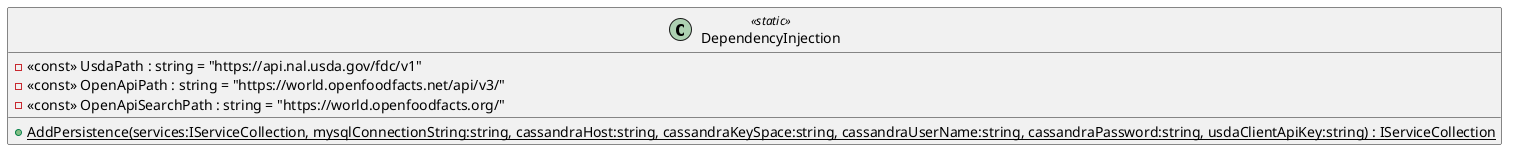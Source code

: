 @startuml
class DependencyInjection <<static>> {
    - <<const>> UsdaPath : string = "https://api.nal.usda.gov/fdc/v1"
    - <<const>> OpenApiPath : string = "https://world.openfoodfacts.net/api/v3/"
    - <<const>> OpenApiSearchPath : string = "https://world.openfoodfacts.org/"
    + {static} AddPersistence(services:IServiceCollection, mysqlConnectionString:string, cassandraHost:string, cassandraKeySpace:string, cassandraUserName:string, cassandraPassword:string, usdaClientApiKey:string) : IServiceCollection
}
@enduml

